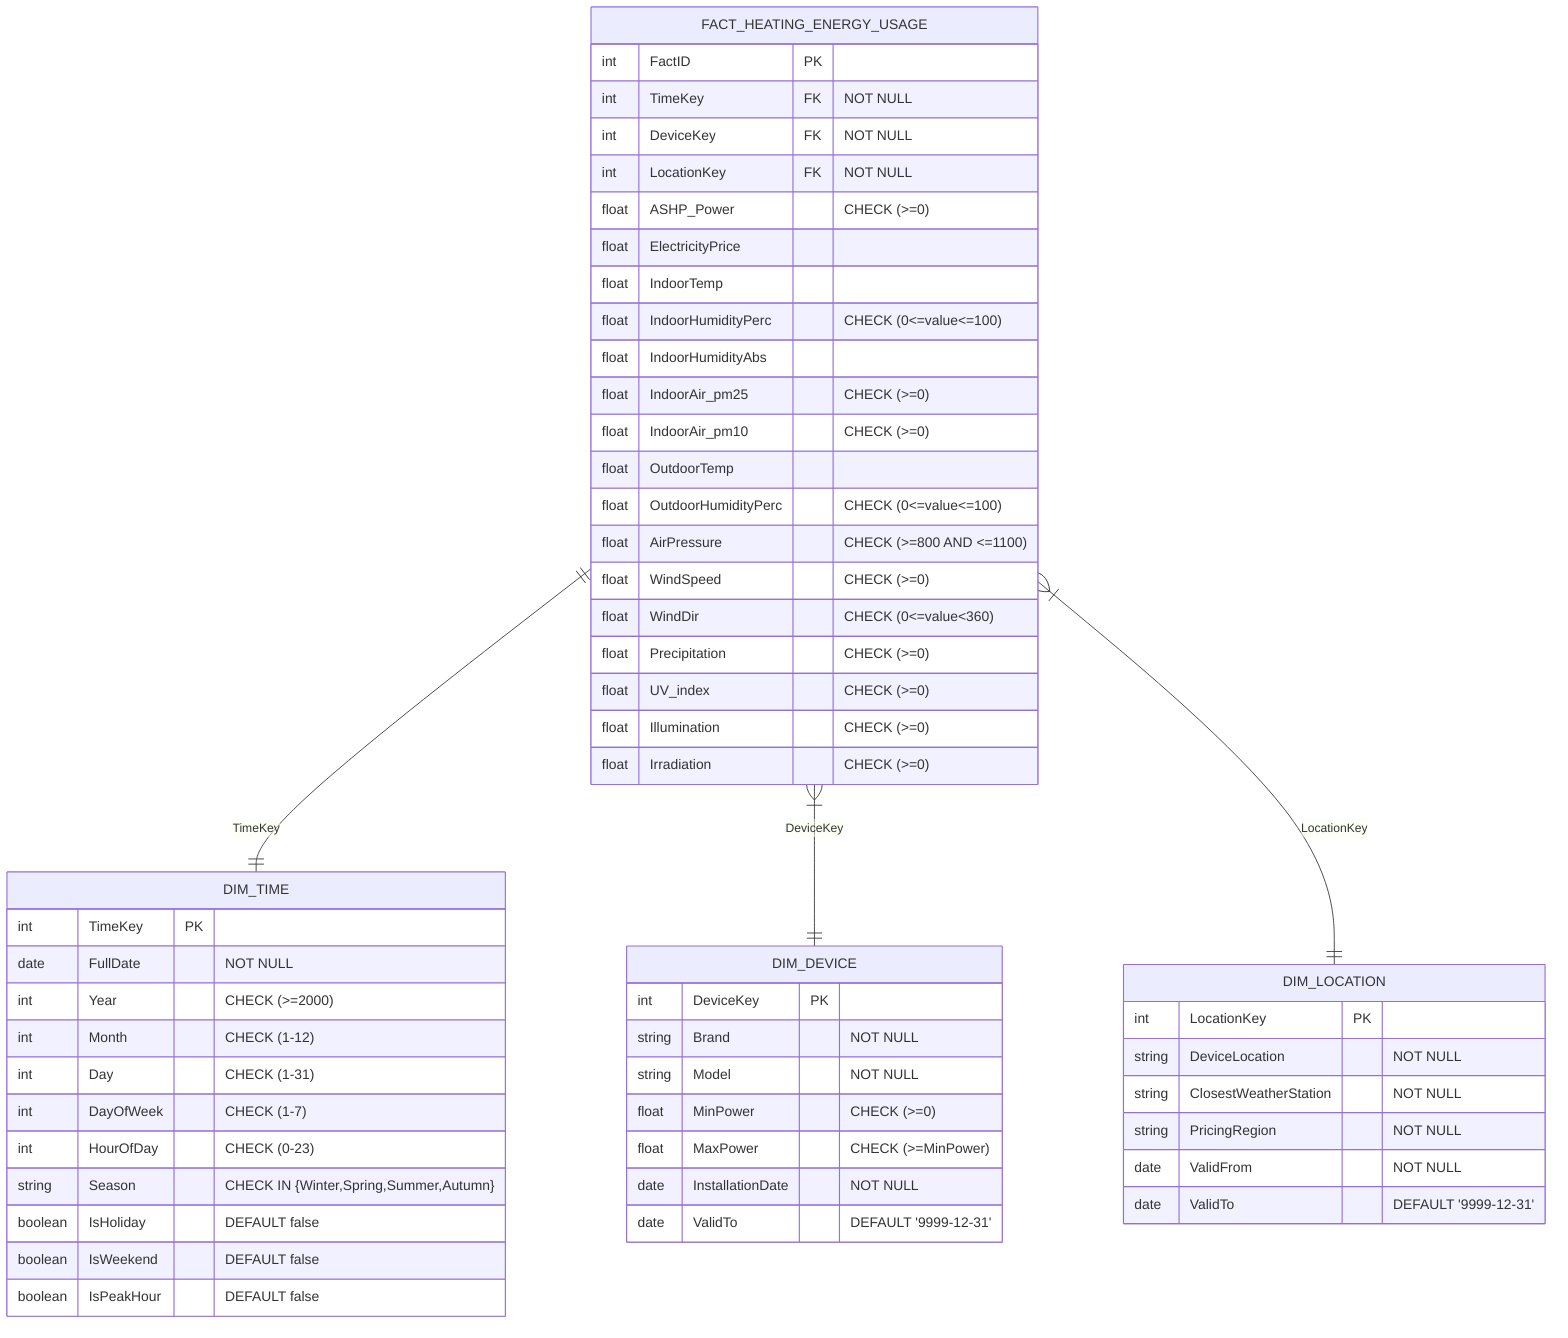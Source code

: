 erDiagram
    %%====================
    %% DIMENSIONS
    %%====================

    DIM_DEVICE {
        int DeviceKey PK
        string Brand "NOT NULL"
        string Model "NOT NULL"
        float MinPower "CHECK (>=0)"
        float MaxPower "CHECK (>=MinPower)"
        date InstallationDate "NOT NULL"
        date ValidTo "DEFAULT '9999-12-31'"
    }

    DIM_LOCATION {
        int LocationKey PK
        string DeviceLocation "NOT NULL"
        string ClosestWeatherStation "NOT NULL"
        string PricingRegion "NOT NULL"
        date ValidFrom "NOT NULL"
        date ValidTo "DEFAULT '9999-12-31'"
    }

    DIM_TIME {
        int TimeKey PK
        date FullDate "NOT NULL"
        int Year "CHECK (>=2000)"
        int Month "CHECK (1-12)"
        int Day "CHECK (1-31)"
        int DayOfWeek "CHECK (1-7)"
        int HourOfDay "CHECK (0-23)"
        string Season "CHECK IN {Winter,Spring,Summer,Autumn}"
        boolean IsHoliday "DEFAULT false"
        boolean IsWeekend "DEFAULT false"
        boolean IsPeakHour "DEFAULT false"
    }

    %%====================
    %% FACT TABLE
    %%====================

    FACT_HEATING_ENERGY_USAGE {
        int FactID PK
        int TimeKey FK "NOT NULL"
        int DeviceKey FK "NOT NULL"
        int LocationKey FK "NOT NULL"
        float ASHP_Power "CHECK (>=0)"
        float ElectricityPrice
        float IndoorTemp
        float IndoorHumidityPerc "CHECK (0<=value<=100)"
        float IndoorHumidityAbs
        float IndoorAir_pm25 "CHECK (>=0)"
        float IndoorAir_pm10 "CHECK (>=0)"
        float OutdoorTemp
        float OutdoorHumidityPerc "CHECK (0<=value<=100)"
        float AirPressure "CHECK (>=800 AND <=1100)"
        float WindSpeed "CHECK (>=0)"
        float WindDir "CHECK (0<=value<360)"
        float Precipitation "CHECK (>=0)"
        float UV_index "CHECK (>=0)"
        float Illumination "CHECK (>=0)"
        float Irradiation "CHECK (>=0)"
    }

    %%====================
    %% RELATIONSHIPS
    %%====================

    FACT_HEATING_ENERGY_USAGE ||--|| DIM_TIME : "TimeKey"
    FACT_HEATING_ENERGY_USAGE }|--|| DIM_DEVICE : "DeviceKey"
    FACT_HEATING_ENERGY_USAGE }|--|| DIM_LOCATION : "LocationKey"